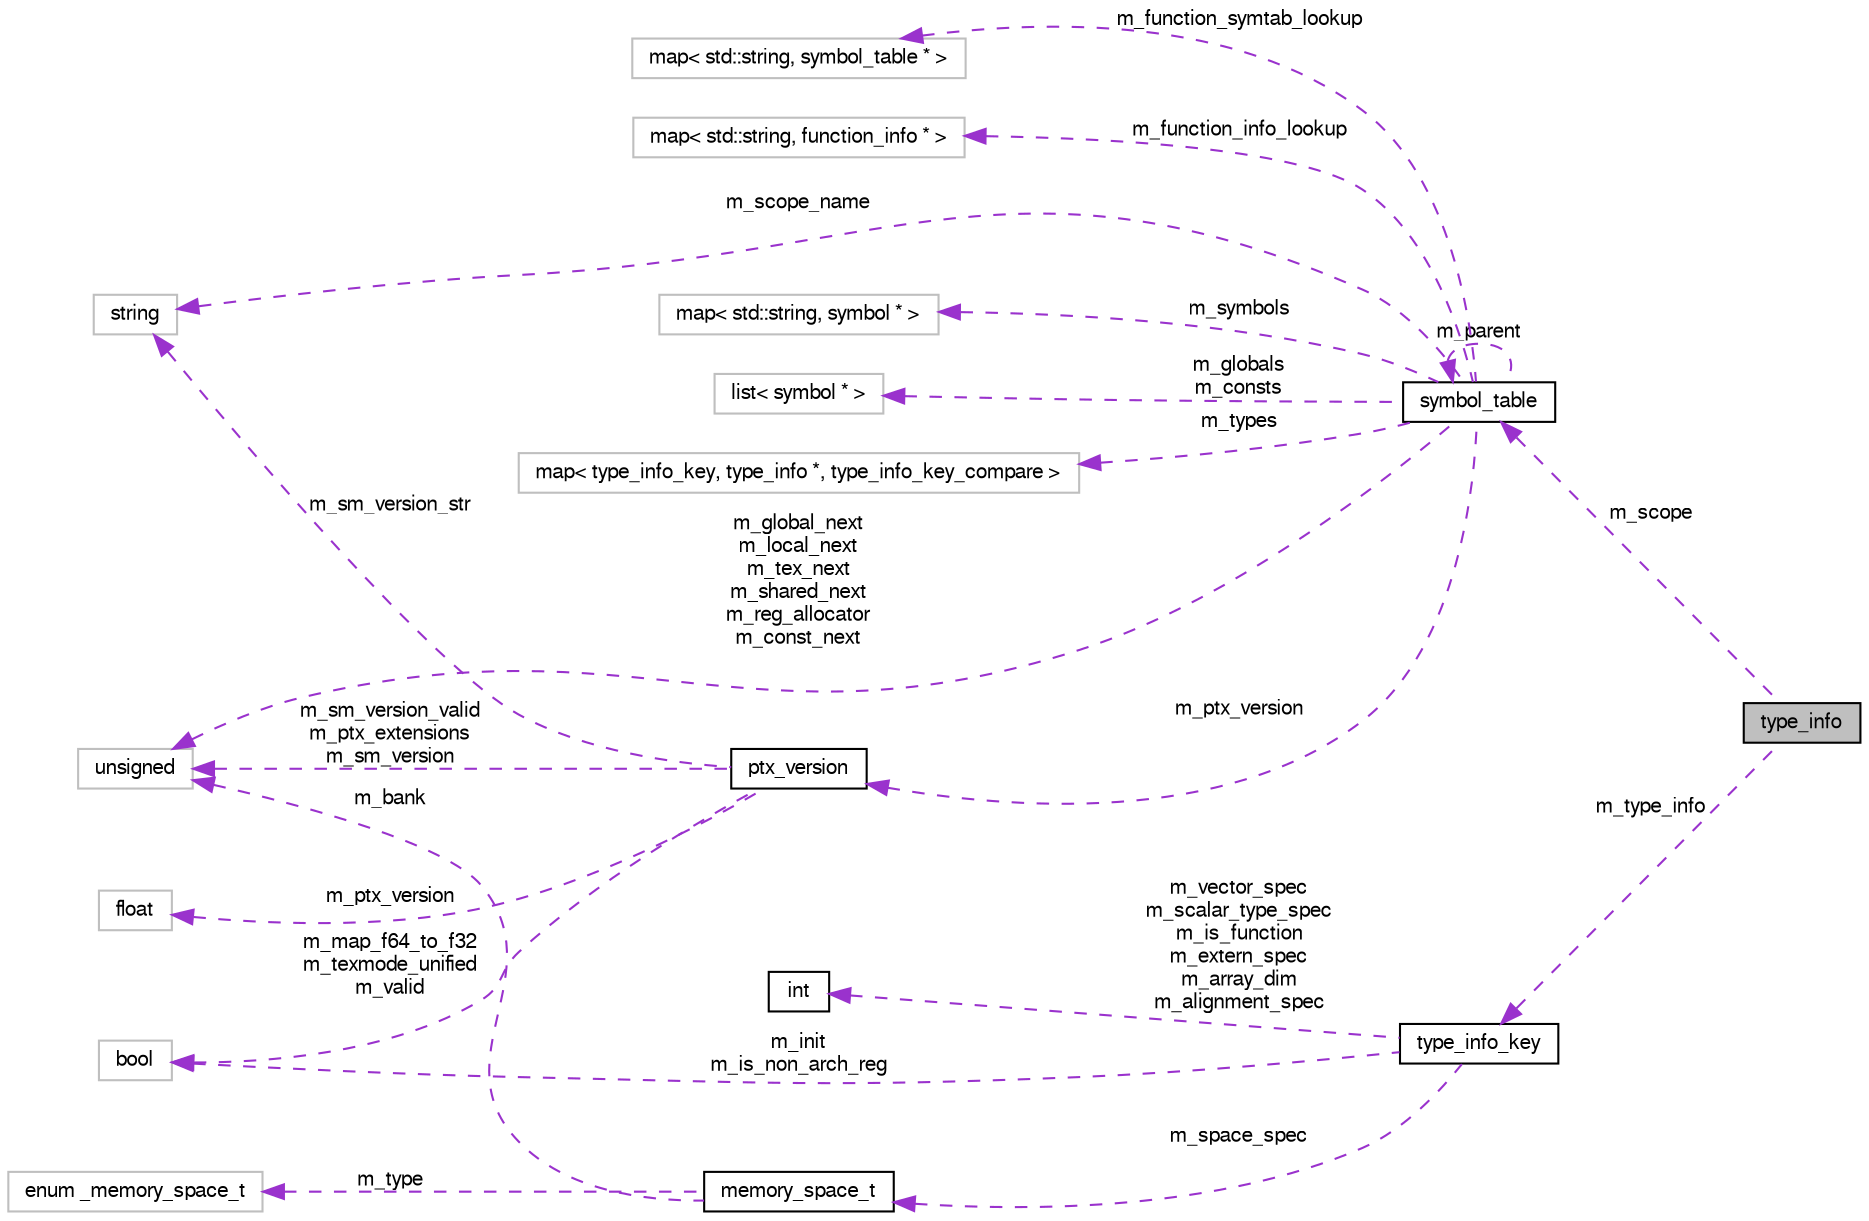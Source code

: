 digraph G
{
  bgcolor="transparent";
  edge [fontname="FreeSans",fontsize="10",labelfontname="FreeSans",labelfontsize="10"];
  node [fontname="FreeSans",fontsize="10",shape=record];
  rankdir=LR;
  Node1 [label="type_info",height=0.2,width=0.4,color="black", fillcolor="grey75", style="filled" fontcolor="black"];
  Node2 -> Node1 [dir=back,color="darkorchid3",fontsize="10",style="dashed",label="m_scope",fontname="FreeSans"];
  Node2 [label="symbol_table",height=0.2,width=0.4,color="black",URL="$classsymbol__table.html"];
  Node3 -> Node2 [dir=back,color="darkorchid3",fontsize="10",style="dashed",label="m_symbols",fontname="FreeSans"];
  Node3 [label="map\< std::string, symbol * \>",height=0.2,width=0.4,color="grey75"];
  Node2 -> Node2 [dir=back,color="darkorchid3",fontsize="10",style="dashed",label="m_parent",fontname="FreeSans"];
  Node4 -> Node2 [dir=back,color="darkorchid3",fontsize="10",style="dashed",label="m_globals\nm_consts",fontname="FreeSans"];
  Node4 [label="list\< symbol * \>",height=0.2,width=0.4,color="grey75"];
  Node5 -> Node2 [dir=back,color="darkorchid3",fontsize="10",style="dashed",label="m_types",fontname="FreeSans"];
  Node5 [label="map\< type_info_key, type_info *, type_info_key_compare \>",height=0.2,width=0.4,color="grey75"];
  Node6 -> Node2 [dir=back,color="darkorchid3",fontsize="10",style="dashed",label="m_ptx_version",fontname="FreeSans"];
  Node6 [label="ptx_version",height=0.2,width=0.4,color="black",URL="$classptx__version.html"];
  Node7 -> Node6 [dir=back,color="darkorchid3",fontsize="10",style="dashed",label="m_ptx_version",fontname="FreeSans"];
  Node7 [label="float",height=0.2,width=0.4,color="grey75"];
  Node8 -> Node6 [dir=back,color="darkorchid3",fontsize="10",style="dashed",label="m_sm_version_str",fontname="FreeSans"];
  Node8 [label="string",height=0.2,width=0.4,color="grey75"];
  Node9 -> Node6 [dir=back,color="darkorchid3",fontsize="10",style="dashed",label="m_map_f64_to_f32\nm_texmode_unified\nm_valid",fontname="FreeSans"];
  Node9 [label="bool",height=0.2,width=0.4,color="grey75"];
  Node10 -> Node6 [dir=back,color="darkorchid3",fontsize="10",style="dashed",label="m_sm_version_valid\nm_ptx_extensions\nm_sm_version",fontname="FreeSans"];
  Node10 [label="unsigned",height=0.2,width=0.4,color="grey75"];
  Node8 -> Node2 [dir=back,color="darkorchid3",fontsize="10",style="dashed",label="m_scope_name",fontname="FreeSans"];
  Node11 -> Node2 [dir=back,color="darkorchid3",fontsize="10",style="dashed",label="m_function_symtab_lookup",fontname="FreeSans"];
  Node11 [label="map\< std::string, symbol_table * \>",height=0.2,width=0.4,color="grey75"];
  Node12 -> Node2 [dir=back,color="darkorchid3",fontsize="10",style="dashed",label="m_function_info_lookup",fontname="FreeSans"];
  Node12 [label="map\< std::string, function_info * \>",height=0.2,width=0.4,color="grey75"];
  Node10 -> Node2 [dir=back,color="darkorchid3",fontsize="10",style="dashed",label="m_global_next\nm_local_next\nm_tex_next\nm_shared_next\nm_reg_allocator\nm_const_next",fontname="FreeSans"];
  Node13 -> Node1 [dir=back,color="darkorchid3",fontsize="10",style="dashed",label="m_type_info",fontname="FreeSans"];
  Node13 [label="type_info_key",height=0.2,width=0.4,color="black",URL="$classtype__info__key.html"];
  Node14 -> Node13 [dir=back,color="darkorchid3",fontsize="10",style="dashed",label="m_space_spec",fontname="FreeSans"];
  Node14 [label="memory_space_t",height=0.2,width=0.4,color="black",URL="$classmemory__space__t.html"];
  Node15 -> Node14 [dir=back,color="darkorchid3",fontsize="10",style="dashed",label="m_type",fontname="FreeSans"];
  Node15 [label="enum _memory_space_t",height=0.2,width=0.4,color="grey75"];
  Node10 -> Node14 [dir=back,color="darkorchid3",fontsize="10",style="dashed",label="m_bank",fontname="FreeSans"];
  Node16 -> Node13 [dir=back,color="darkorchid3",fontsize="10",style="dashed",label="m_vector_spec\nm_scalar_type_spec\nm_is_function\nm_extern_spec\nm_array_dim\nm_alignment_spec",fontname="FreeSans"];
  Node16 [label="int",height=0.2,width=0.4,color="black",URL="$classint.html"];
  Node9 -> Node13 [dir=back,color="darkorchid3",fontsize="10",style="dashed",label="m_init\nm_is_non_arch_reg",fontname="FreeSans"];
}
